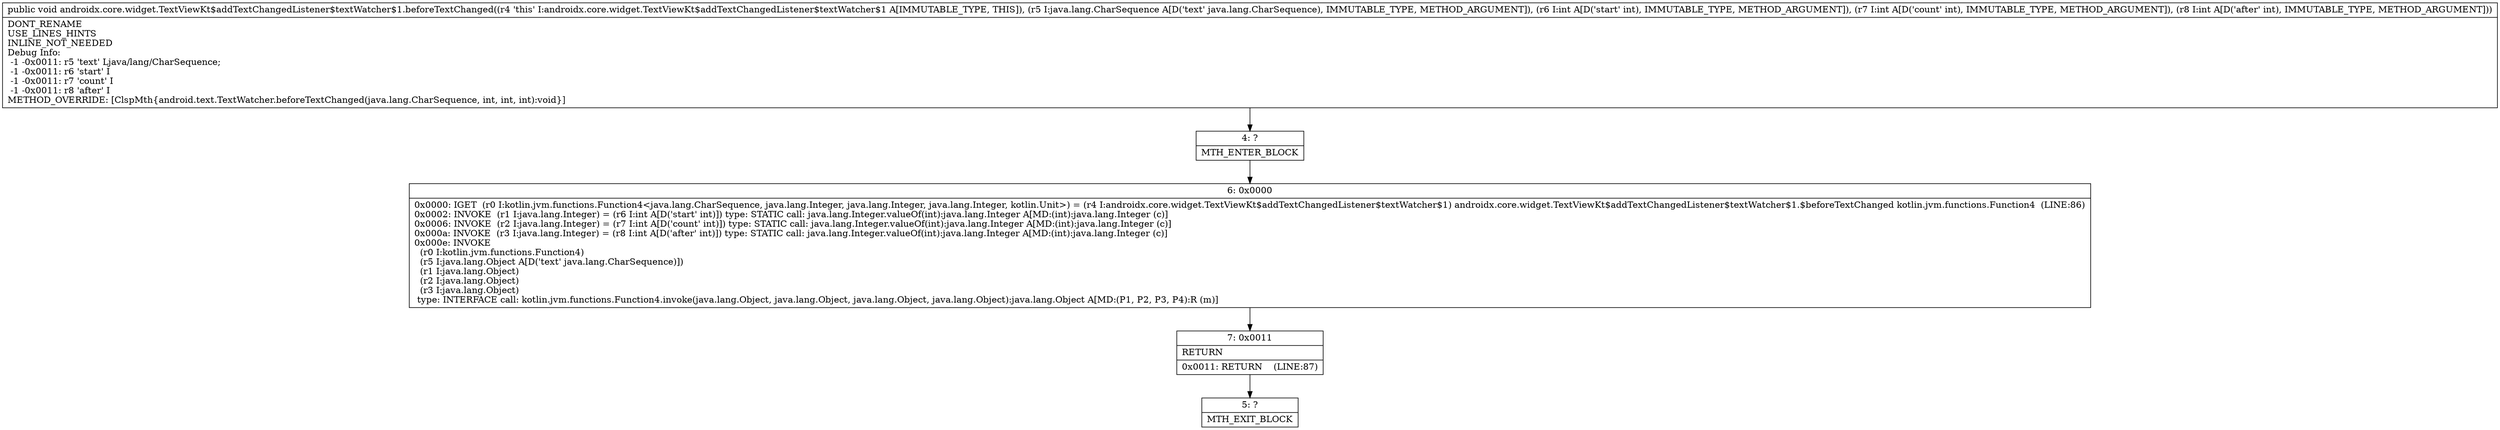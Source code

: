 digraph "CFG forandroidx.core.widget.TextViewKt$addTextChangedListener$textWatcher$1.beforeTextChanged(Ljava\/lang\/CharSequence;III)V" {
Node_4 [shape=record,label="{4\:\ ?|MTH_ENTER_BLOCK\l}"];
Node_6 [shape=record,label="{6\:\ 0x0000|0x0000: IGET  (r0 I:kotlin.jvm.functions.Function4\<java.lang.CharSequence, java.lang.Integer, java.lang.Integer, java.lang.Integer, kotlin.Unit\>) = (r4 I:androidx.core.widget.TextViewKt$addTextChangedListener$textWatcher$1) androidx.core.widget.TextViewKt$addTextChangedListener$textWatcher$1.$beforeTextChanged kotlin.jvm.functions.Function4  (LINE:86)\l0x0002: INVOKE  (r1 I:java.lang.Integer) = (r6 I:int A[D('start' int)]) type: STATIC call: java.lang.Integer.valueOf(int):java.lang.Integer A[MD:(int):java.lang.Integer (c)]\l0x0006: INVOKE  (r2 I:java.lang.Integer) = (r7 I:int A[D('count' int)]) type: STATIC call: java.lang.Integer.valueOf(int):java.lang.Integer A[MD:(int):java.lang.Integer (c)]\l0x000a: INVOKE  (r3 I:java.lang.Integer) = (r8 I:int A[D('after' int)]) type: STATIC call: java.lang.Integer.valueOf(int):java.lang.Integer A[MD:(int):java.lang.Integer (c)]\l0x000e: INVOKE  \l  (r0 I:kotlin.jvm.functions.Function4)\l  (r5 I:java.lang.Object A[D('text' java.lang.CharSequence)])\l  (r1 I:java.lang.Object)\l  (r2 I:java.lang.Object)\l  (r3 I:java.lang.Object)\l type: INTERFACE call: kotlin.jvm.functions.Function4.invoke(java.lang.Object, java.lang.Object, java.lang.Object, java.lang.Object):java.lang.Object A[MD:(P1, P2, P3, P4):R (m)]\l}"];
Node_7 [shape=record,label="{7\:\ 0x0011|RETURN\l|0x0011: RETURN    (LINE:87)\l}"];
Node_5 [shape=record,label="{5\:\ ?|MTH_EXIT_BLOCK\l}"];
MethodNode[shape=record,label="{public void androidx.core.widget.TextViewKt$addTextChangedListener$textWatcher$1.beforeTextChanged((r4 'this' I:androidx.core.widget.TextViewKt$addTextChangedListener$textWatcher$1 A[IMMUTABLE_TYPE, THIS]), (r5 I:java.lang.CharSequence A[D('text' java.lang.CharSequence), IMMUTABLE_TYPE, METHOD_ARGUMENT]), (r6 I:int A[D('start' int), IMMUTABLE_TYPE, METHOD_ARGUMENT]), (r7 I:int A[D('count' int), IMMUTABLE_TYPE, METHOD_ARGUMENT]), (r8 I:int A[D('after' int), IMMUTABLE_TYPE, METHOD_ARGUMENT]))  | DONT_RENAME\lUSE_LINES_HINTS\lINLINE_NOT_NEEDED\lDebug Info:\l  \-1 \-0x0011: r5 'text' Ljava\/lang\/CharSequence;\l  \-1 \-0x0011: r6 'start' I\l  \-1 \-0x0011: r7 'count' I\l  \-1 \-0x0011: r8 'after' I\lMETHOD_OVERRIDE: [ClspMth\{android.text.TextWatcher.beforeTextChanged(java.lang.CharSequence, int, int, int):void\}]\l}"];
MethodNode -> Node_4;Node_4 -> Node_6;
Node_6 -> Node_7;
Node_7 -> Node_5;
}

